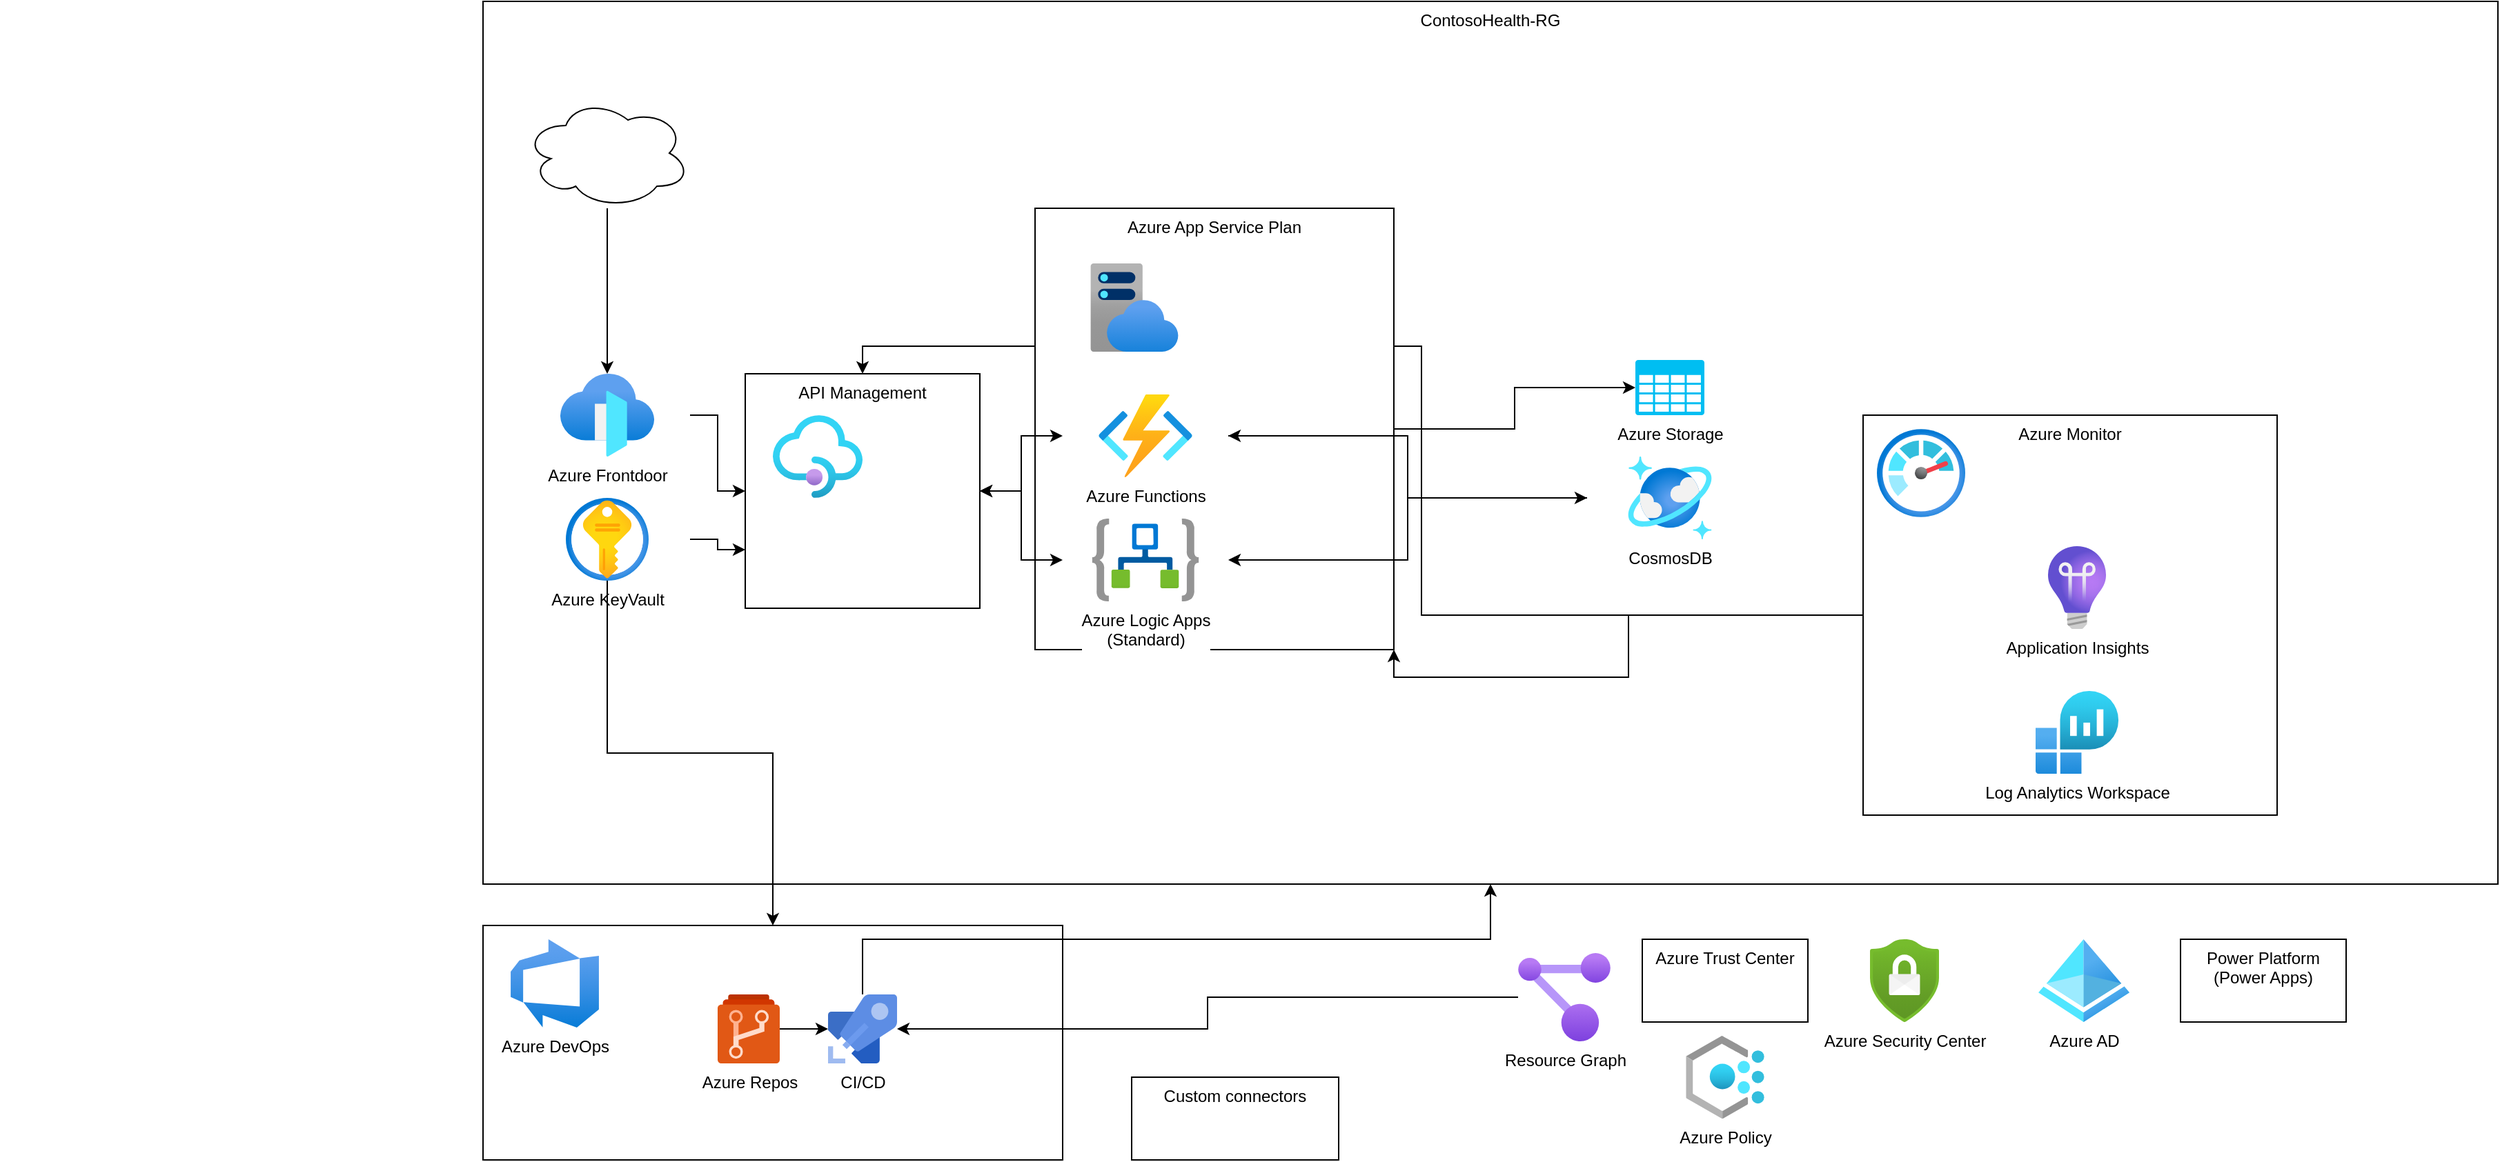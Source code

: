 <mxfile version="15.5.5" type="github">
  <diagram id="YL74b-OvVkHfxXyotu0a" name="Page-1">
    <mxGraphModel dx="3662" dy="1146" grid="1" gridSize="10" guides="1" tooltips="1" connect="1" arrows="1" fold="1" page="1" pageScale="1" pageWidth="1600" pageHeight="900" math="0" shadow="0">
      <root>
        <mxCell id="0" />
        <mxCell id="1" parent="0" />
        <mxCell id="Dwtq7noT_pBlv85I4lxH-58" value="I" style="group" vertex="1" connectable="0" parent="1">
          <mxGeometry x="30" y="40" width="1460" height="640" as="geometry" />
        </mxCell>
        <mxCell id="Dwtq7noT_pBlv85I4lxH-1" value="ContosoHealth-RG" style="rounded=0;whiteSpace=wrap;html=1;align=center;verticalAlign=top;" vertex="1" parent="Dwtq7noT_pBlv85I4lxH-58">
          <mxGeometry width="1460" height="640" as="geometry" />
        </mxCell>
        <mxCell id="Dwtq7noT_pBlv85I4lxH-2" value="API Management" style="whiteSpace=wrap;html=1;aspect=fixed;verticalAlign=top;align=center;" vertex="1" parent="Dwtq7noT_pBlv85I4lxH-58">
          <mxGeometry x="190" y="270" width="170" height="170" as="geometry" />
        </mxCell>
        <mxCell id="Dwtq7noT_pBlv85I4lxH-33" style="edgeStyle=orthogonalEdgeStyle;rounded=0;orthogonalLoop=1;jettySize=auto;html=1;exitX=0;exitY=0.5;exitDx=0;exitDy=0;entryX=1;entryY=0.5;entryDx=0;entryDy=0;align=center;" edge="1" parent="Dwtq7noT_pBlv85I4lxH-58" source="Dwtq7noT_pBlv85I4lxH-5" target="Dwtq7noT_pBlv85I4lxH-2">
          <mxGeometry relative="1" as="geometry" />
        </mxCell>
        <mxCell id="Dwtq7noT_pBlv85I4lxH-45" style="edgeStyle=orthogonalEdgeStyle;rounded=0;orthogonalLoop=1;jettySize=auto;html=1;entryX=0.5;entryY=0;entryDx=0;entryDy=0;align=center;" edge="1" parent="Dwtq7noT_pBlv85I4lxH-58" source="Dwtq7noT_pBlv85I4lxH-10" target="Dwtq7noT_pBlv85I4lxH-2">
          <mxGeometry relative="1" as="geometry" />
        </mxCell>
        <mxCell id="Dwtq7noT_pBlv85I4lxH-10" value="Azure Monitor&lt;br&gt;" style="rounded=0;whiteSpace=wrap;html=1;align=center;verticalAlign=top;" vertex="1" parent="Dwtq7noT_pBlv85I4lxH-58">
          <mxGeometry x="1000" y="300" width="300" height="290" as="geometry" />
        </mxCell>
        <mxCell id="Dwtq7noT_pBlv85I4lxH-3" value="Application Insights" style="aspect=fixed;html=1;points=[];align=center;image;fontSize=12;image=img/lib/azure2/management_governance/Application_Insights.svg;fontFamily=Helvetica;fontColor=#000000;strokeColor=#000000;fillColor=#ffffff;" vertex="1" parent="Dwtq7noT_pBlv85I4lxH-58">
          <mxGeometry x="1020" y="395" width="270" height="60" as="geometry" />
        </mxCell>
        <mxCell id="Dwtq7noT_pBlv85I4lxH-13" value="CosmosDB" style="aspect=fixed;html=1;points=[];align=center;image;fontSize=12;image=img/lib/azure2/databases/Azure_Cosmos_DB.svg;fontFamily=Helvetica;fontColor=#000000;strokeColor=#000000;fillColor=#ffffff;" vertex="1" parent="Dwtq7noT_pBlv85I4lxH-58">
          <mxGeometry x="800" y="330" width="120" height="60" as="geometry" />
        </mxCell>
        <mxCell id="Dwtq7noT_pBlv85I4lxH-32" style="edgeStyle=orthogonalEdgeStyle;rounded=0;orthogonalLoop=1;jettySize=auto;html=1;exitX=0;exitY=0.5;exitDx=0;exitDy=0;align=center;" edge="1" parent="Dwtq7noT_pBlv85I4lxH-58" source="Dwtq7noT_pBlv85I4lxH-15" target="Dwtq7noT_pBlv85I4lxH-2">
          <mxGeometry relative="1" as="geometry" />
        </mxCell>
        <mxCell id="Dwtq7noT_pBlv85I4lxH-24" style="edgeStyle=orthogonalEdgeStyle;rounded=0;orthogonalLoop=1;jettySize=auto;html=1;align=center;" edge="1" parent="Dwtq7noT_pBlv85I4lxH-58" source="Dwtq7noT_pBlv85I4lxH-23" target="Dwtq7noT_pBlv85I4lxH-2">
          <mxGeometry relative="1" as="geometry" />
        </mxCell>
        <mxCell id="Dwtq7noT_pBlv85I4lxH-23" value="Azure Frontdoor" style="aspect=fixed;html=1;points=[];align=center;image;fontSize=12;image=img/lib/azure2/networking/Front_Doors.svg;fontFamily=Helvetica;fontColor=#000000;strokeColor=#000000;fillColor=#ffffff;" vertex="1" parent="Dwtq7noT_pBlv85I4lxH-58">
          <mxGeometry x="30" y="270" width="120" height="60" as="geometry" />
        </mxCell>
        <mxCell id="Dwtq7noT_pBlv85I4lxH-43" style="edgeStyle=orthogonalEdgeStyle;rounded=0;orthogonalLoop=1;jettySize=auto;html=1;exitX=1;exitY=0.5;exitDx=0;exitDy=0;entryX=0;entryY=0.75;entryDx=0;entryDy=0;align=center;" edge="1" parent="Dwtq7noT_pBlv85I4lxH-58" source="Dwtq7noT_pBlv85I4lxH-27" target="Dwtq7noT_pBlv85I4lxH-2">
          <mxGeometry relative="1" as="geometry" />
        </mxCell>
        <mxCell id="Dwtq7noT_pBlv85I4lxH-27" value="Azure KeyVault" style="aspect=fixed;html=1;points=[];align=center;image;fontSize=12;image=img/lib/azure2/security/Key_Vaults.svg;fontFamily=Helvetica;fontColor=#000000;strokeColor=#000000;fillColor=#ffffff;" vertex="1" parent="Dwtq7noT_pBlv85I4lxH-58">
          <mxGeometry x="30" y="360" width="120" height="60" as="geometry" />
        </mxCell>
        <mxCell id="Dwtq7noT_pBlv85I4lxH-47" value="Log Analytics Workspace" style="aspect=fixed;html=1;points=[];align=center;image;fontSize=12;image=img/lib/azure2/management_governance/Log_Analytics_Workspaces.svg;fontFamily=Helvetica;fontColor=#000000;strokeColor=#000000;fillColor=#ffffff;" vertex="1" parent="Dwtq7noT_pBlv85I4lxH-58">
          <mxGeometry x="1020" y="500" width="270" height="60" as="geometry" />
        </mxCell>
        <mxCell id="Dwtq7noT_pBlv85I4lxH-67" style="edgeStyle=orthogonalEdgeStyle;rounded=0;orthogonalLoop=1;jettySize=auto;html=1;align=center;" edge="1" parent="Dwtq7noT_pBlv85I4lxH-58" source="Dwtq7noT_pBlv85I4lxH-48" target="Dwtq7noT_pBlv85I4lxH-23">
          <mxGeometry relative="1" as="geometry" />
        </mxCell>
        <mxCell id="Dwtq7noT_pBlv85I4lxH-48" value="" style="ellipse;shape=cloud;whiteSpace=wrap;html=1;align=center;verticalAlign=top;" vertex="1" parent="Dwtq7noT_pBlv85I4lxH-58">
          <mxGeometry x="30" y="70" width="120" height="80" as="geometry" />
        </mxCell>
        <mxCell id="Dwtq7noT_pBlv85I4lxH-49" value="" style="aspect=fixed;html=1;points=[];align=center;image;fontSize=12;image=img/lib/azure2/app_services/API_Management_Services.svg;" vertex="1" parent="Dwtq7noT_pBlv85I4lxH-58">
          <mxGeometry x="210" y="300" width="65" height="60" as="geometry" />
        </mxCell>
        <mxCell id="Dwtq7noT_pBlv85I4lxH-50" value="" style="aspect=fixed;html=1;points=[];align=center;image;fontSize=12;image=img/lib/azure2/management_governance/Monitor.svg;" vertex="1" parent="Dwtq7noT_pBlv85I4lxH-58">
          <mxGeometry x="1010" y="310" width="64" height="64" as="geometry" />
        </mxCell>
        <mxCell id="Dwtq7noT_pBlv85I4lxH-54" value="" style="group" vertex="1" connectable="0" parent="Dwtq7noT_pBlv85I4lxH-58">
          <mxGeometry x="400" y="150" width="260" height="320" as="geometry" />
        </mxCell>
        <mxCell id="Dwtq7noT_pBlv85I4lxH-29" value="Azure App Service Plan&lt;br&gt;" style="rounded=0;whiteSpace=wrap;html=1;align=center;verticalAlign=top;" vertex="1" parent="Dwtq7noT_pBlv85I4lxH-54">
          <mxGeometry width="260" height="320" as="geometry" />
        </mxCell>
        <mxCell id="Dwtq7noT_pBlv85I4lxH-5" value="Azure Functions" style="aspect=fixed;html=1;points=[];align=center;image;fontSize=12;image=img/lib/azure2/compute/Function_Apps.svg;fontFamily=Helvetica;fontColor=#000000;strokeColor=#000000;fillColor=#ffffff;" vertex="1" parent="Dwtq7noT_pBlv85I4lxH-54">
          <mxGeometry x="20" y="135" width="120" height="60" as="geometry" />
        </mxCell>
        <mxCell id="Dwtq7noT_pBlv85I4lxH-15" value="Azure Logic Apps&lt;br&gt;(Standard)" style="aspect=fixed;html=1;points=[];align=center;image;fontSize=12;image=img/lib/azure2/integration/Logic_Apps.svg;fontFamily=Helvetica;fontColor=#000000;strokeColor=#000000;fillColor=#ffffff;" vertex="1" parent="Dwtq7noT_pBlv85I4lxH-54">
          <mxGeometry x="20" y="225" width="120" height="60" as="geometry" />
        </mxCell>
        <mxCell id="Dwtq7noT_pBlv85I4lxH-55" value="" style="aspect=fixed;html=1;points=[];align=center;image;fontSize=12;image=img/lib/azure2/app_services/App_Service_Plans.svg;" vertex="1" parent="Dwtq7noT_pBlv85I4lxH-54">
          <mxGeometry x="40" y="40" width="64" height="64" as="geometry" />
        </mxCell>
        <mxCell id="Dwtq7noT_pBlv85I4lxH-46" style="edgeStyle=orthogonalEdgeStyle;rounded=0;orthogonalLoop=1;jettySize=auto;html=1;exitX=0;exitY=0.5;exitDx=0;exitDy=0;entryX=1;entryY=1;entryDx=0;entryDy=0;align=center;" edge="1" parent="Dwtq7noT_pBlv85I4lxH-58" source="Dwtq7noT_pBlv85I4lxH-10" target="Dwtq7noT_pBlv85I4lxH-29">
          <mxGeometry relative="1" as="geometry" />
        </mxCell>
        <mxCell id="Dwtq7noT_pBlv85I4lxH-30" style="edgeStyle=orthogonalEdgeStyle;rounded=0;orthogonalLoop=1;jettySize=auto;html=1;exitX=1;exitY=0.5;exitDx=0;exitDy=0;align=center;" edge="1" parent="Dwtq7noT_pBlv85I4lxH-58" source="Dwtq7noT_pBlv85I4lxH-2" target="Dwtq7noT_pBlv85I4lxH-5">
          <mxGeometry relative="1" as="geometry" />
        </mxCell>
        <mxCell id="Dwtq7noT_pBlv85I4lxH-38" style="edgeStyle=orthogonalEdgeStyle;rounded=0;orthogonalLoop=1;jettySize=auto;html=1;exitX=0;exitY=0.5;exitDx=0;exitDy=0;entryX=1;entryY=0.5;entryDx=0;entryDy=0;align=center;" edge="1" parent="Dwtq7noT_pBlv85I4lxH-58" source="Dwtq7noT_pBlv85I4lxH-13" target="Dwtq7noT_pBlv85I4lxH-5">
          <mxGeometry relative="1" as="geometry" />
        </mxCell>
        <mxCell id="Dwtq7noT_pBlv85I4lxH-31" style="edgeStyle=orthogonalEdgeStyle;rounded=0;orthogonalLoop=1;jettySize=auto;html=1;exitX=1;exitY=0.5;exitDx=0;exitDy=0;align=center;" edge="1" parent="Dwtq7noT_pBlv85I4lxH-58" source="Dwtq7noT_pBlv85I4lxH-2" target="Dwtq7noT_pBlv85I4lxH-15">
          <mxGeometry relative="1" as="geometry" />
        </mxCell>
        <mxCell id="Dwtq7noT_pBlv85I4lxH-39" style="edgeStyle=orthogonalEdgeStyle;rounded=0;orthogonalLoop=1;jettySize=auto;html=1;exitX=0;exitY=0.5;exitDx=0;exitDy=0;entryX=1;entryY=0.5;entryDx=0;entryDy=0;align=center;" edge="1" parent="Dwtq7noT_pBlv85I4lxH-58" source="Dwtq7noT_pBlv85I4lxH-13" target="Dwtq7noT_pBlv85I4lxH-15">
          <mxGeometry relative="1" as="geometry" />
        </mxCell>
        <mxCell id="Dwtq7noT_pBlv85I4lxH-56" value="Azure Storage&lt;br&gt;" style="verticalLabelPosition=bottom;html=1;verticalAlign=top;align=center;strokeColor=none;fillColor=#00BEF2;shape=mxgraph.azure.storage;pointerEvents=1;" vertex="1" parent="Dwtq7noT_pBlv85I4lxH-58">
          <mxGeometry x="835" y="260" width="50" height="40" as="geometry" />
        </mxCell>
        <mxCell id="Dwtq7noT_pBlv85I4lxH-57" style="edgeStyle=orthogonalEdgeStyle;rounded=0;orthogonalLoop=1;jettySize=auto;html=1;exitX=1;exitY=0.5;exitDx=0;exitDy=0;entryX=0;entryY=0.5;entryDx=0;entryDy=0;entryPerimeter=0;align=center;" edge="1" parent="Dwtq7noT_pBlv85I4lxH-58" source="Dwtq7noT_pBlv85I4lxH-29" target="Dwtq7noT_pBlv85I4lxH-56">
          <mxGeometry relative="1" as="geometry" />
        </mxCell>
        <mxCell id="Dwtq7noT_pBlv85I4lxH-59" style="edgeStyle=orthogonalEdgeStyle;rounded=0;orthogonalLoop=1;jettySize=auto;html=1;align=center;" edge="1" parent="Dwtq7noT_pBlv85I4lxH-58" source="Dwtq7noT_pBlv85I4lxH-5" target="Dwtq7noT_pBlv85I4lxH-13">
          <mxGeometry relative="1" as="geometry" />
        </mxCell>
        <mxCell id="Dwtq7noT_pBlv85I4lxH-66" value="" style="group" vertex="1" connectable="0" parent="1">
          <mxGeometry x="-320" y="710" width="770" height="170" as="geometry" />
        </mxCell>
        <mxCell id="Dwtq7noT_pBlv85I4lxH-17" value="" style="rounded=0;whiteSpace=wrap;html=1;align=center;verticalAlign=top;" vertex="1" parent="Dwtq7noT_pBlv85I4lxH-66">
          <mxGeometry x="350" width="420" height="170" as="geometry" />
        </mxCell>
        <mxCell id="Dwtq7noT_pBlv85I4lxH-61" value="Azure Repos" style="sketch=0;aspect=fixed;html=1;points=[];align=center;image;fontSize=12;image=img/lib/mscae/Azure_Repos.svg;" vertex="1" parent="Dwtq7noT_pBlv85I4lxH-66">
          <mxGeometry x="520" y="50" width="45" height="50" as="geometry" />
        </mxCell>
        <mxCell id="Dwtq7noT_pBlv85I4lxH-62" value="CI/CD" style="sketch=0;aspect=fixed;html=1;points=[];align=center;image;fontSize=12;image=img/lib/mscae/Azure_Pipelines.svg;" vertex="1" parent="Dwtq7noT_pBlv85I4lxH-66">
          <mxGeometry x="600" y="50" width="50" height="50" as="geometry" />
        </mxCell>
        <mxCell id="Dwtq7noT_pBlv85I4lxH-64" style="edgeStyle=orthogonalEdgeStyle;rounded=0;orthogonalLoop=1;jettySize=auto;html=1;align=center;" edge="1" parent="Dwtq7noT_pBlv85I4lxH-66" source="Dwtq7noT_pBlv85I4lxH-61" target="Dwtq7noT_pBlv85I4lxH-62">
          <mxGeometry relative="1" as="geometry" />
        </mxCell>
        <mxCell id="Dwtq7noT_pBlv85I4lxH-65" value="Azure DevOps&lt;br&gt;" style="aspect=fixed;html=1;points=[];align=center;image;fontSize=12;image=img/lib/azure2/devops/Azure_DevOps.svg;" vertex="1" parent="Dwtq7noT_pBlv85I4lxH-66">
          <mxGeometry x="370" y="10" width="64" height="64" as="geometry" />
        </mxCell>
        <mxCell id="Dwtq7noT_pBlv85I4lxH-8" value="Azure Trust Center" style="rounded=0;whiteSpace=wrap;html=1;align=center;verticalAlign=top;" vertex="1" parent="1">
          <mxGeometry x="870" y="720" width="120" height="60" as="geometry" />
        </mxCell>
        <mxCell id="Dwtq7noT_pBlv85I4lxH-11" value="Azure Policy&lt;br&gt;" style="aspect=fixed;html=1;points=[];align=center;image;fontSize=12;image=img/lib/azure2/management_governance/Policy.svg;fontFamily=Helvetica;fontColor=#000000;strokeColor=#000000;fillColor=#ffffff;" vertex="1" parent="1">
          <mxGeometry x="870" y="790" width="120" height="60" as="geometry" />
        </mxCell>
        <mxCell id="Dwtq7noT_pBlv85I4lxH-12" value="Power Platform (Power Apps)" style="rounded=0;whiteSpace=wrap;html=1;align=center;verticalAlign=top;" vertex="1" parent="1">
          <mxGeometry x="1260" y="720" width="120" height="60" as="geometry" />
        </mxCell>
        <mxCell id="Dwtq7noT_pBlv85I4lxH-20" value="Azure AD&lt;br&gt;" style="aspect=fixed;html=1;points=[];align=center;image;fontSize=12;image=img/lib/azure2/identity/Azure_Active_Directory.svg;fontFamily=Helvetica;fontColor=#000000;strokeColor=#000000;fillColor=#ffffff;" vertex="1" parent="1">
          <mxGeometry x="1130" y="720" width="120" height="60" as="geometry" />
        </mxCell>
        <mxCell id="Dwtq7noT_pBlv85I4lxH-44" style="edgeStyle=orthogonalEdgeStyle;rounded=0;orthogonalLoop=1;jettySize=auto;html=1;exitX=0.5;exitY=1;exitDx=0;exitDy=0;align=center;" edge="1" parent="1" source="Dwtq7noT_pBlv85I4lxH-27" target="Dwtq7noT_pBlv85I4lxH-17">
          <mxGeometry relative="1" as="geometry" />
        </mxCell>
        <mxCell id="Dwtq7noT_pBlv85I4lxH-28" value="Azure Security Center" style="aspect=fixed;html=1;points=[];align=center;image;fontSize=12;image=img/lib/azure2/security/Security_Center.svg;fontFamily=Helvetica;fontColor=#000000;strokeColor=#000000;fillColor=#ffffff;" vertex="1" parent="1">
          <mxGeometry x="1000" y="720" width="120" height="60" as="geometry" />
        </mxCell>
        <mxCell id="Dwtq7noT_pBlv85I4lxH-52" style="edgeStyle=orthogonalEdgeStyle;rounded=0;orthogonalLoop=1;jettySize=auto;html=1;align=center;" edge="1" parent="1" source="Dwtq7noT_pBlv85I4lxH-51" target="Dwtq7noT_pBlv85I4lxH-62">
          <mxGeometry relative="1" as="geometry">
            <mxPoint x="460" y="765" as="targetPoint" />
          </mxGeometry>
        </mxCell>
        <mxCell id="Dwtq7noT_pBlv85I4lxH-63" style="edgeStyle=orthogonalEdgeStyle;rounded=0;orthogonalLoop=1;jettySize=auto;html=1;entryX=0.5;entryY=1;entryDx=0;entryDy=0;align=center;" edge="1" parent="1" source="Dwtq7noT_pBlv85I4lxH-62" target="Dwtq7noT_pBlv85I4lxH-1">
          <mxGeometry relative="1" as="geometry" />
        </mxCell>
        <mxCell id="Dwtq7noT_pBlv85I4lxH-16" value="Custom connectors&lt;br&gt;" style="rounded=0;whiteSpace=wrap;html=1;align=center;verticalAlign=top;" vertex="1" parent="1">
          <mxGeometry x="500" y="820" width="150" height="60" as="geometry" />
        </mxCell>
        <mxCell id="Dwtq7noT_pBlv85I4lxH-51" value="Resource Graph" style="aspect=fixed;html=1;points=[];align=center;image;fontSize=12;image=img/lib/azure2/management_governance/Resource_Graph_Explorer.svg;" vertex="1" parent="1">
          <mxGeometry x="780" y="730" width="67" height="64" as="geometry" />
        </mxCell>
      </root>
    </mxGraphModel>
  </diagram>
</mxfile>
